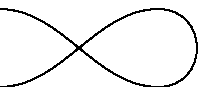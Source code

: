 beginfig(1);
draw (0in,0in){dir 0}..(0.79in,0.39in){dir 0}..(0.79in,0in){dir 180}..(0in,0.39in){dir 180}..cycle;
endfig;
end

